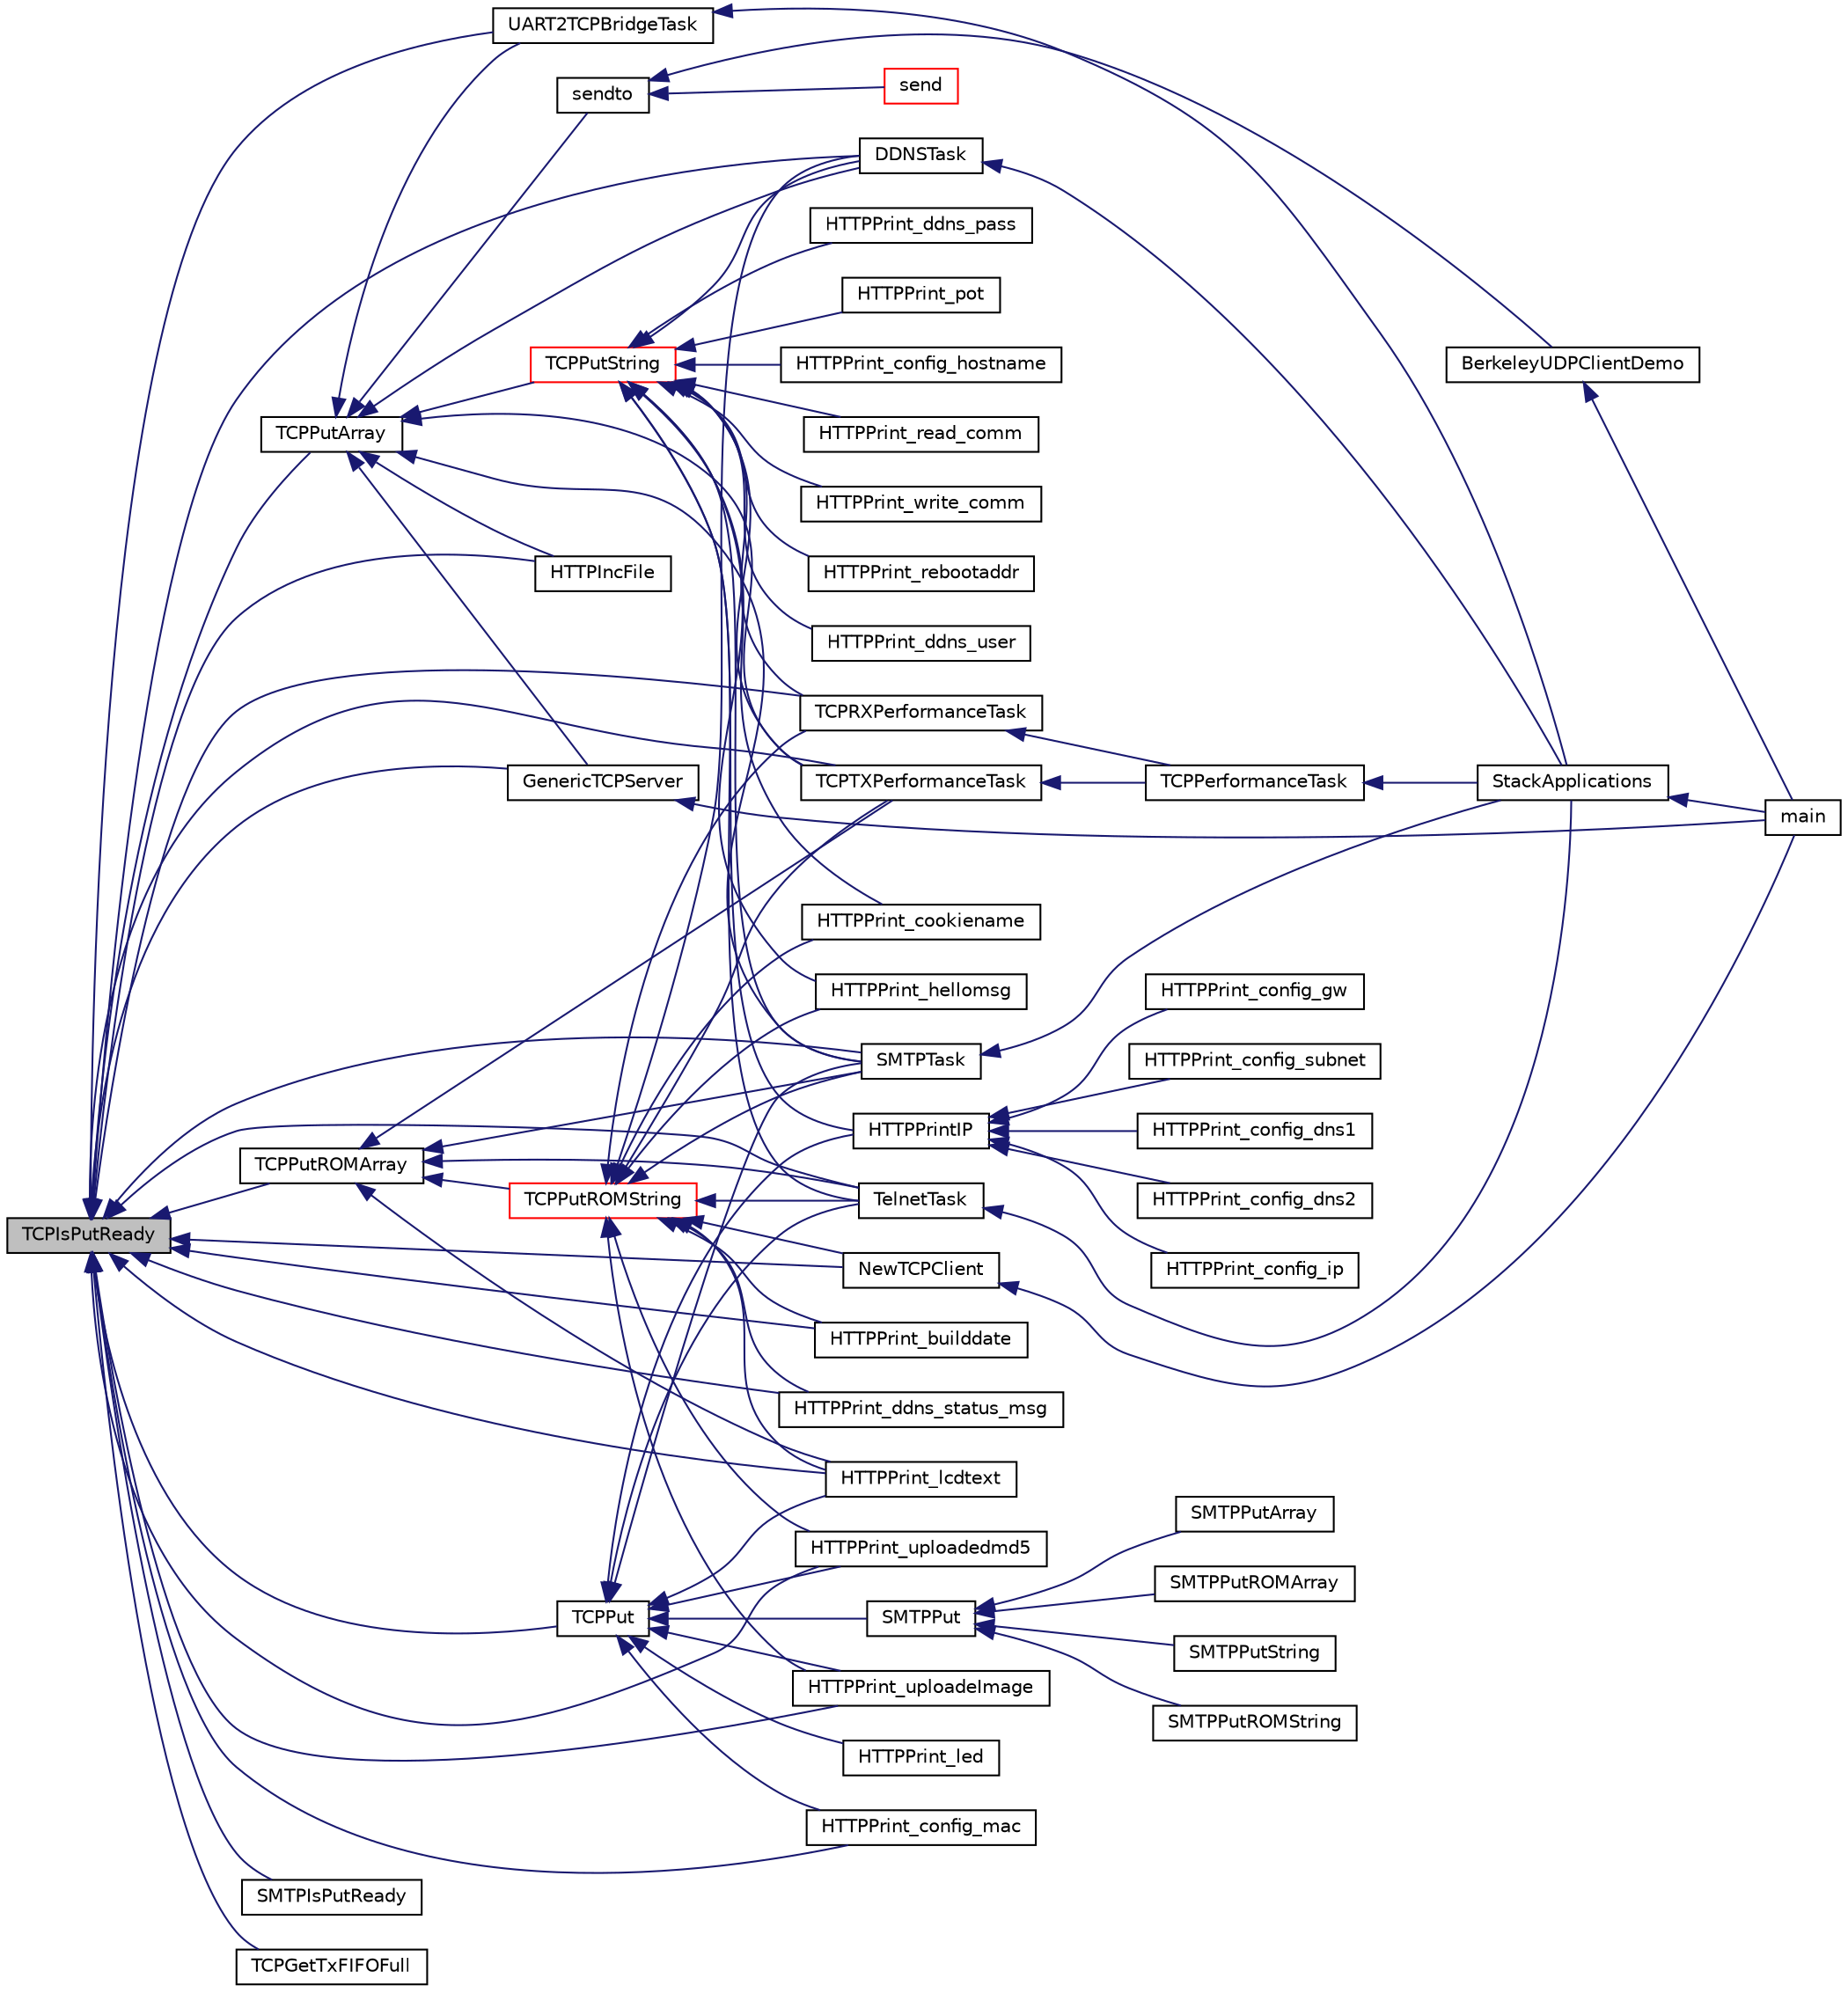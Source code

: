 digraph "TCPIsPutReady"
{
  edge [fontname="Helvetica",fontsize="10",labelfontname="Helvetica",labelfontsize="10"];
  node [fontname="Helvetica",fontsize="10",shape=record];
  rankdir="LR";
  Node1 [label="TCPIsPutReady",height=0.2,width=0.4,color="black", fillcolor="grey75", style="filled", fontcolor="black"];
  Node1 -> Node2 [dir="back",color="midnightblue",fontsize="10",style="solid",fontname="Helvetica"];
  Node2 [label="DDNSTask",height=0.2,width=0.4,color="black", fillcolor="white", style="filled",URL="$_dyn_d_n_s_8c.html#adf26d41fe8bb0f642696bf5d301360c1"];
  Node2 -> Node3 [dir="back",color="midnightblue",fontsize="10",style="solid",fontname="Helvetica"];
  Node3 [label="StackApplications",height=0.2,width=0.4,color="black", fillcolor="white", style="filled",URL="$_stack_tsk_8c.html#a7f8ff33bea9e052705b0a80d2dfcf399"];
  Node3 -> Node4 [dir="back",color="midnightblue",fontsize="10",style="solid",fontname="Helvetica"];
  Node4 [label="main",height=0.2,width=0.4,color="black", fillcolor="white", style="filled",URL="$_main_demo_8c.html#a6288eba0f8e8ad3ab1544ad731eb7667"];
  Node1 -> Node5 [dir="back",color="midnightblue",fontsize="10",style="solid",fontname="Helvetica"];
  Node5 [label="HTTPIncFile",height=0.2,width=0.4,color="black", fillcolor="white", style="filled",URL="$_h_t_t_p2_8c.html#a84ac1770d087ee81a24b9793b0f9ebac"];
  Node1 -> Node6 [dir="back",color="midnightblue",fontsize="10",style="solid",fontname="Helvetica"];
  Node6 [label="SMTPTask",height=0.2,width=0.4,color="black", fillcolor="white", style="filled",URL="$_s_m_t_p_8c.html#abe31fb54926d321252beb819defb0afb"];
  Node6 -> Node3 [dir="back",color="midnightblue",fontsize="10",style="solid",fontname="Helvetica"];
  Node1 -> Node7 [dir="back",color="midnightblue",fontsize="10",style="solid",fontname="Helvetica"];
  Node7 [label="SMTPIsPutReady",height=0.2,width=0.4,color="black", fillcolor="white", style="filled",URL="$_s_m_t_p_8c.html#a51ebb32b626d77c880772ff1ce27ad9e"];
  Node1 -> Node8 [dir="back",color="midnightblue",fontsize="10",style="solid",fontname="Helvetica"];
  Node8 [label="TCPPut",height=0.2,width=0.4,color="black", fillcolor="white", style="filled",URL="$_t_c_p_8c.html#a154886bc2d25d87f4ea5446ffd54d858"];
  Node8 -> Node6 [dir="back",color="midnightblue",fontsize="10",style="solid",fontname="Helvetica"];
  Node8 -> Node9 [dir="back",color="midnightblue",fontsize="10",style="solid",fontname="Helvetica"];
  Node9 [label="SMTPPut",height=0.2,width=0.4,color="black", fillcolor="white", style="filled",URL="$_s_m_t_p_8c.html#a56344e0939ca18fd1057006fd92d1c40"];
  Node9 -> Node10 [dir="back",color="midnightblue",fontsize="10",style="solid",fontname="Helvetica"];
  Node10 [label="SMTPPutArray",height=0.2,width=0.4,color="black", fillcolor="white", style="filled",URL="$_s_m_t_p_8c.html#a3006192908fb939e27e8a3b3e4f4d00b"];
  Node9 -> Node11 [dir="back",color="midnightblue",fontsize="10",style="solid",fontname="Helvetica"];
  Node11 [label="SMTPPutROMArray",height=0.2,width=0.4,color="black", fillcolor="white", style="filled",URL="$_s_m_t_p_8c.html#ac64b7abf19c7fd3fd539c92f42d292da"];
  Node9 -> Node12 [dir="back",color="midnightblue",fontsize="10",style="solid",fontname="Helvetica"];
  Node12 [label="SMTPPutString",height=0.2,width=0.4,color="black", fillcolor="white", style="filled",URL="$_s_m_t_p_8c.html#a0b107d2063ac12d12201f86e8fa40770"];
  Node9 -> Node13 [dir="back",color="midnightblue",fontsize="10",style="solid",fontname="Helvetica"];
  Node13 [label="SMTPPutROMString",height=0.2,width=0.4,color="black", fillcolor="white", style="filled",URL="$_s_m_t_p_8c.html#ae3269df36bc1c69d12bcf73c1b86ddfa"];
  Node8 -> Node14 [dir="back",color="midnightblue",fontsize="10",style="solid",fontname="Helvetica"];
  Node14 [label="TelnetTask",height=0.2,width=0.4,color="black", fillcolor="white", style="filled",URL="$_telnet_8c.html#a8fed07ba13983e8dfc2a83d3978b41a4"];
  Node14 -> Node3 [dir="back",color="midnightblue",fontsize="10",style="solid",fontname="Helvetica"];
  Node8 -> Node15 [dir="back",color="midnightblue",fontsize="10",style="solid",fontname="Helvetica"];
  Node15 [label="HTTPPrint_led",height=0.2,width=0.4,color="black", fillcolor="white", style="filled",URL="$_custom_h_t_t_p_app_8c.html#a1301273213a77c47ec1f4b7b56db64fe"];
  Node8 -> Node16 [dir="back",color="midnightblue",fontsize="10",style="solid",fontname="Helvetica"];
  Node16 [label="HTTPPrint_lcdtext",height=0.2,width=0.4,color="black", fillcolor="white", style="filled",URL="$_custom_h_t_t_p_app_8c.html#ab381d0996e74f0c3e36d48a04414d0ba"];
  Node8 -> Node17 [dir="back",color="midnightblue",fontsize="10",style="solid",fontname="Helvetica"];
  Node17 [label="HTTPPrint_uploadeImage",height=0.2,width=0.4,color="black", fillcolor="white", style="filled",URL="$_custom_h_t_t_p_app_8c.html#add3b0a831e6c5227f3b7d7f33c430a58"];
  Node8 -> Node18 [dir="back",color="midnightblue",fontsize="10",style="solid",fontname="Helvetica"];
  Node18 [label="HTTPPrint_uploadedmd5",height=0.2,width=0.4,color="black", fillcolor="white", style="filled",URL="$_custom_h_t_t_p_app_8c.html#a19f88f328d7bf56d0dfae34fa2691a60"];
  Node8 -> Node19 [dir="back",color="midnightblue",fontsize="10",style="solid",fontname="Helvetica"];
  Node19 [label="HTTPPrintIP",height=0.2,width=0.4,color="black", fillcolor="white", style="filled",URL="$_custom_h_t_t_p_app_8c.html#afc77e41a5276a26c613d967d9eb27a90"];
  Node19 -> Node20 [dir="back",color="midnightblue",fontsize="10",style="solid",fontname="Helvetica"];
  Node20 [label="HTTPPrint_config_ip",height=0.2,width=0.4,color="black", fillcolor="white", style="filled",URL="$_custom_h_t_t_p_app_8c.html#a98b192490beb1027cd87eefa53d6d3f6"];
  Node19 -> Node21 [dir="back",color="midnightblue",fontsize="10",style="solid",fontname="Helvetica"];
  Node21 [label="HTTPPrint_config_gw",height=0.2,width=0.4,color="black", fillcolor="white", style="filled",URL="$_custom_h_t_t_p_app_8c.html#a21709eafc10a559fbaae6727d7d985f9"];
  Node19 -> Node22 [dir="back",color="midnightblue",fontsize="10",style="solid",fontname="Helvetica"];
  Node22 [label="HTTPPrint_config_subnet",height=0.2,width=0.4,color="black", fillcolor="white", style="filled",URL="$_custom_h_t_t_p_app_8c.html#aa4f593882cd0045b9757ded844162f78"];
  Node19 -> Node23 [dir="back",color="midnightblue",fontsize="10",style="solid",fontname="Helvetica"];
  Node23 [label="HTTPPrint_config_dns1",height=0.2,width=0.4,color="black", fillcolor="white", style="filled",URL="$_custom_h_t_t_p_app_8c.html#a2a3298f2e225312c34aeeece68a0888f"];
  Node19 -> Node24 [dir="back",color="midnightblue",fontsize="10",style="solid",fontname="Helvetica"];
  Node24 [label="HTTPPrint_config_dns2",height=0.2,width=0.4,color="black", fillcolor="white", style="filled",URL="$_custom_h_t_t_p_app_8c.html#a4f7e1e50dfaa8e94f02804405263b670"];
  Node8 -> Node25 [dir="back",color="midnightblue",fontsize="10",style="solid",fontname="Helvetica"];
  Node25 [label="HTTPPrint_config_mac",height=0.2,width=0.4,color="black", fillcolor="white", style="filled",URL="$_custom_h_t_t_p_app_8c.html#a7932288d890bb7124d22c70795386cb6"];
  Node1 -> Node26 [dir="back",color="midnightblue",fontsize="10",style="solid",fontname="Helvetica"];
  Node26 [label="TCPPutArray",height=0.2,width=0.4,color="black", fillcolor="white", style="filled",URL="$_t_c_p_8c.html#af1873020d1122b2f2c79e8c2f590fe19"];
  Node26 -> Node27 [dir="back",color="midnightblue",fontsize="10",style="solid",fontname="Helvetica"];
  Node27 [label="sendto",height=0.2,width=0.4,color="black", fillcolor="white", style="filled",URL="$_berkeley_a_p_i_8c.html#a4d78c2d82555ce1876c2964a6208e158"];
  Node27 -> Node28 [dir="back",color="midnightblue",fontsize="10",style="solid",fontname="Helvetica"];
  Node28 [label="send",height=0.2,width=0.4,color="red", fillcolor="white", style="filled",URL="$_berkeley_a_p_i_8c.html#a2c1c377be70d94364327db5144c19c7a"];
  Node27 -> Node29 [dir="back",color="midnightblue",fontsize="10",style="solid",fontname="Helvetica"];
  Node29 [label="BerkeleyUDPClientDemo",height=0.2,width=0.4,color="black", fillcolor="white", style="filled",URL="$_main_demo_8h.html#a59c55454b90169edc8f242abbc6c815b"];
  Node29 -> Node4 [dir="back",color="midnightblue",fontsize="10",style="solid",fontname="Helvetica"];
  Node26 -> Node2 [dir="back",color="midnightblue",fontsize="10",style="solid",fontname="Helvetica"];
  Node26 -> Node5 [dir="back",color="midnightblue",fontsize="10",style="solid",fontname="Helvetica"];
  Node26 -> Node6 [dir="back",color="midnightblue",fontsize="10",style="solid",fontname="Helvetica"];
  Node26 -> Node30 [dir="back",color="midnightblue",fontsize="10",style="solid",fontname="Helvetica"];
  Node30 [label="TCPPutString",height=0.2,width=0.4,color="red", fillcolor="white", style="filled",URL="$_t_c_p_8c.html#ae351c895eff77bbc9b231ee39dfdebe3"];
  Node30 -> Node2 [dir="back",color="midnightblue",fontsize="10",style="solid",fontname="Helvetica"];
  Node30 -> Node6 [dir="back",color="midnightblue",fontsize="10",style="solid",fontname="Helvetica"];
  Node30 -> Node31 [dir="back",color="midnightblue",fontsize="10",style="solid",fontname="Helvetica"];
  Node31 [label="TCPTXPerformanceTask",height=0.2,width=0.4,color="black", fillcolor="white", style="filled",URL="$_t_c_p_performance_test_8c.html#a4e543f659633906145da7a0b19199077"];
  Node31 -> Node32 [dir="back",color="midnightblue",fontsize="10",style="solid",fontname="Helvetica"];
  Node32 [label="TCPPerformanceTask",height=0.2,width=0.4,color="black", fillcolor="white", style="filled",URL="$_t_c_p_performance_test_8c.html#aa47216a6f8fce14cb21d13785d8caa25"];
  Node32 -> Node3 [dir="back",color="midnightblue",fontsize="10",style="solid",fontname="Helvetica"];
  Node30 -> Node33 [dir="back",color="midnightblue",fontsize="10",style="solid",fontname="Helvetica"];
  Node33 [label="TCPRXPerformanceTask",height=0.2,width=0.4,color="black", fillcolor="white", style="filled",URL="$_t_c_p_performance_test_8c.html#a93a3272145074a485eef01a045924b5f"];
  Node33 -> Node32 [dir="back",color="midnightblue",fontsize="10",style="solid",fontname="Helvetica"];
  Node30 -> Node14 [dir="back",color="midnightblue",fontsize="10",style="solid",fontname="Helvetica"];
  Node30 -> Node34 [dir="back",color="midnightblue",fontsize="10",style="solid",fontname="Helvetica"];
  Node34 [label="HTTPPrint_pot",height=0.2,width=0.4,color="black", fillcolor="white", style="filled",URL="$_custom_h_t_t_p_app_8c.html#ab3febc4c4e51d98b87d66d0acc01a15d"];
  Node30 -> Node35 [dir="back",color="midnightblue",fontsize="10",style="solid",fontname="Helvetica"];
  Node35 [label="HTTPPrint_hellomsg",height=0.2,width=0.4,color="black", fillcolor="white", style="filled",URL="$_custom_h_t_t_p_app_8c.html#acf8576c68c9a8ab537fb51bc044d48e0"];
  Node30 -> Node36 [dir="back",color="midnightblue",fontsize="10",style="solid",fontname="Helvetica"];
  Node36 [label="HTTPPrint_cookiename",height=0.2,width=0.4,color="black", fillcolor="white", style="filled",URL="$_custom_h_t_t_p_app_8c.html#ac318647c176fae93d61114d06ce7dfc7"];
  Node30 -> Node19 [dir="back",color="midnightblue",fontsize="10",style="solid",fontname="Helvetica"];
  Node30 -> Node37 [dir="back",color="midnightblue",fontsize="10",style="solid",fontname="Helvetica"];
  Node37 [label="HTTPPrint_config_hostname",height=0.2,width=0.4,color="black", fillcolor="white", style="filled",URL="$_custom_h_t_t_p_app_8c.html#a2c19aca9ff7d29e9ce2d52d317648fd0"];
  Node30 -> Node38 [dir="back",color="midnightblue",fontsize="10",style="solid",fontname="Helvetica"];
  Node38 [label="HTTPPrint_read_comm",height=0.2,width=0.4,color="black", fillcolor="white", style="filled",URL="$_custom_h_t_t_p_app_8c.html#a82f715d46fde9ccb06d9435206ee1fea"];
  Node30 -> Node39 [dir="back",color="midnightblue",fontsize="10",style="solid",fontname="Helvetica"];
  Node39 [label="HTTPPrint_write_comm",height=0.2,width=0.4,color="black", fillcolor="white", style="filled",URL="$_custom_h_t_t_p_app_8c.html#a0401b62bb1a9b2b77a08406d301e3f99"];
  Node30 -> Node40 [dir="back",color="midnightblue",fontsize="10",style="solid",fontname="Helvetica"];
  Node40 [label="HTTPPrint_rebootaddr",height=0.2,width=0.4,color="black", fillcolor="white", style="filled",URL="$_custom_h_t_t_p_app_8c.html#a1c3672ad2072836515c880007ae6b405"];
  Node30 -> Node41 [dir="back",color="midnightblue",fontsize="10",style="solid",fontname="Helvetica"];
  Node41 [label="HTTPPrint_ddns_user",height=0.2,width=0.4,color="black", fillcolor="white", style="filled",URL="$_custom_h_t_t_p_app_8c.html#a2054e2852e52ed54a78868b195a7a873"];
  Node30 -> Node42 [dir="back",color="midnightblue",fontsize="10",style="solid",fontname="Helvetica"];
  Node42 [label="HTTPPrint_ddns_pass",height=0.2,width=0.4,color="black", fillcolor="white", style="filled",URL="$_custom_h_t_t_p_app_8c.html#a9b36569e1332f5729e77bcaaf1cce288"];
  Node26 -> Node31 [dir="back",color="midnightblue",fontsize="10",style="solid",fontname="Helvetica"];
  Node26 -> Node43 [dir="back",color="midnightblue",fontsize="10",style="solid",fontname="Helvetica"];
  Node43 [label="UART2TCPBridgeTask",height=0.2,width=0.4,color="black", fillcolor="white", style="filled",URL="$_u_a_r_t2_t_c_p_bridge_8c.html#a255a7bd500ac66ae2c623fad85456c75"];
  Node43 -> Node3 [dir="back",color="midnightblue",fontsize="10",style="solid",fontname="Helvetica"];
  Node26 -> Node44 [dir="back",color="midnightblue",fontsize="10",style="solid",fontname="Helvetica"];
  Node44 [label="GenericTCPServer",height=0.2,width=0.4,color="black", fillcolor="white", style="filled",URL="$_main_demo_8h.html#a6ba6541eab0d6e2839e8d67452e3ed4e"];
  Node44 -> Node4 [dir="back",color="midnightblue",fontsize="10",style="solid",fontname="Helvetica"];
  Node1 -> Node45 [dir="back",color="midnightblue",fontsize="10",style="solid",fontname="Helvetica"];
  Node45 [label="TCPPutROMArray",height=0.2,width=0.4,color="black", fillcolor="white", style="filled",URL="$_t_c_p_8c.html#a78d22c72df366276a2ed1908e2337093"];
  Node45 -> Node6 [dir="back",color="midnightblue",fontsize="10",style="solid",fontname="Helvetica"];
  Node45 -> Node46 [dir="back",color="midnightblue",fontsize="10",style="solid",fontname="Helvetica"];
  Node46 [label="TCPPutROMString",height=0.2,width=0.4,color="red", fillcolor="white", style="filled",URL="$_t_c_p_8c.html#aa7f87c3d5228b0da55681f228c67df44"];
  Node46 -> Node2 [dir="back",color="midnightblue",fontsize="10",style="solid",fontname="Helvetica"];
  Node46 -> Node6 [dir="back",color="midnightblue",fontsize="10",style="solid",fontname="Helvetica"];
  Node46 -> Node31 [dir="back",color="midnightblue",fontsize="10",style="solid",fontname="Helvetica"];
  Node46 -> Node33 [dir="back",color="midnightblue",fontsize="10",style="solid",fontname="Helvetica"];
  Node46 -> Node14 [dir="back",color="midnightblue",fontsize="10",style="solid",fontname="Helvetica"];
  Node46 -> Node47 [dir="back",color="midnightblue",fontsize="10",style="solid",fontname="Helvetica"];
  Node47 [label="HTTPPrint_builddate",height=0.2,width=0.4,color="black", fillcolor="white", style="filled",URL="$_custom_h_t_t_p_app_8c.html#a6e12cbd04ceba32f86dc0977ac5558fe"];
  Node46 -> Node16 [dir="back",color="midnightblue",fontsize="10",style="solid",fontname="Helvetica"];
  Node46 -> Node35 [dir="back",color="midnightblue",fontsize="10",style="solid",fontname="Helvetica"];
  Node46 -> Node36 [dir="back",color="midnightblue",fontsize="10",style="solid",fontname="Helvetica"];
  Node46 -> Node17 [dir="back",color="midnightblue",fontsize="10",style="solid",fontname="Helvetica"];
  Node46 -> Node18 [dir="back",color="midnightblue",fontsize="10",style="solid",fontname="Helvetica"];
  Node46 -> Node48 [dir="back",color="midnightblue",fontsize="10",style="solid",fontname="Helvetica"];
  Node48 [label="HTTPPrint_ddns_status_msg",height=0.2,width=0.4,color="black", fillcolor="white", style="filled",URL="$_custom_h_t_t_p_app_8c.html#aa681fcd459f156ff88dcff71c4d3852d"];
  Node46 -> Node49 [dir="back",color="midnightblue",fontsize="10",style="solid",fontname="Helvetica"];
  Node49 [label="NewTCPClient",height=0.2,width=0.4,color="black", fillcolor="white", style="filled",URL="$_main_demo_8c.html#ab7d4a26647c648da4ee61bc23f508eba"];
  Node49 -> Node4 [dir="back",color="midnightblue",fontsize="10",style="solid",fontname="Helvetica"];
  Node45 -> Node31 [dir="back",color="midnightblue",fontsize="10",style="solid",fontname="Helvetica"];
  Node45 -> Node14 [dir="back",color="midnightblue",fontsize="10",style="solid",fontname="Helvetica"];
  Node45 -> Node16 [dir="back",color="midnightblue",fontsize="10",style="solid",fontname="Helvetica"];
  Node1 -> Node50 [dir="back",color="midnightblue",fontsize="10",style="solid",fontname="Helvetica"];
  Node50 [label="TCPGetTxFIFOFull",height=0.2,width=0.4,color="black", fillcolor="white", style="filled",URL="$_t_c_p_8c.html#a33b561c9a2dc4a01aaba1a3cb7004bcc"];
  Node1 -> Node31 [dir="back",color="midnightblue",fontsize="10",style="solid",fontname="Helvetica"];
  Node1 -> Node33 [dir="back",color="midnightblue",fontsize="10",style="solid",fontname="Helvetica"];
  Node1 -> Node14 [dir="back",color="midnightblue",fontsize="10",style="solid",fontname="Helvetica"];
  Node1 -> Node43 [dir="back",color="midnightblue",fontsize="10",style="solid",fontname="Helvetica"];
  Node1 -> Node47 [dir="back",color="midnightblue",fontsize="10",style="solid",fontname="Helvetica"];
  Node1 -> Node16 [dir="back",color="midnightblue",fontsize="10",style="solid",fontname="Helvetica"];
  Node1 -> Node17 [dir="back",color="midnightblue",fontsize="10",style="solid",fontname="Helvetica"];
  Node1 -> Node18 [dir="back",color="midnightblue",fontsize="10",style="solid",fontname="Helvetica"];
  Node1 -> Node25 [dir="back",color="midnightblue",fontsize="10",style="solid",fontname="Helvetica"];
  Node1 -> Node48 [dir="back",color="midnightblue",fontsize="10",style="solid",fontname="Helvetica"];
  Node1 -> Node49 [dir="back",color="midnightblue",fontsize="10",style="solid",fontname="Helvetica"];
  Node1 -> Node44 [dir="back",color="midnightblue",fontsize="10",style="solid",fontname="Helvetica"];
}
